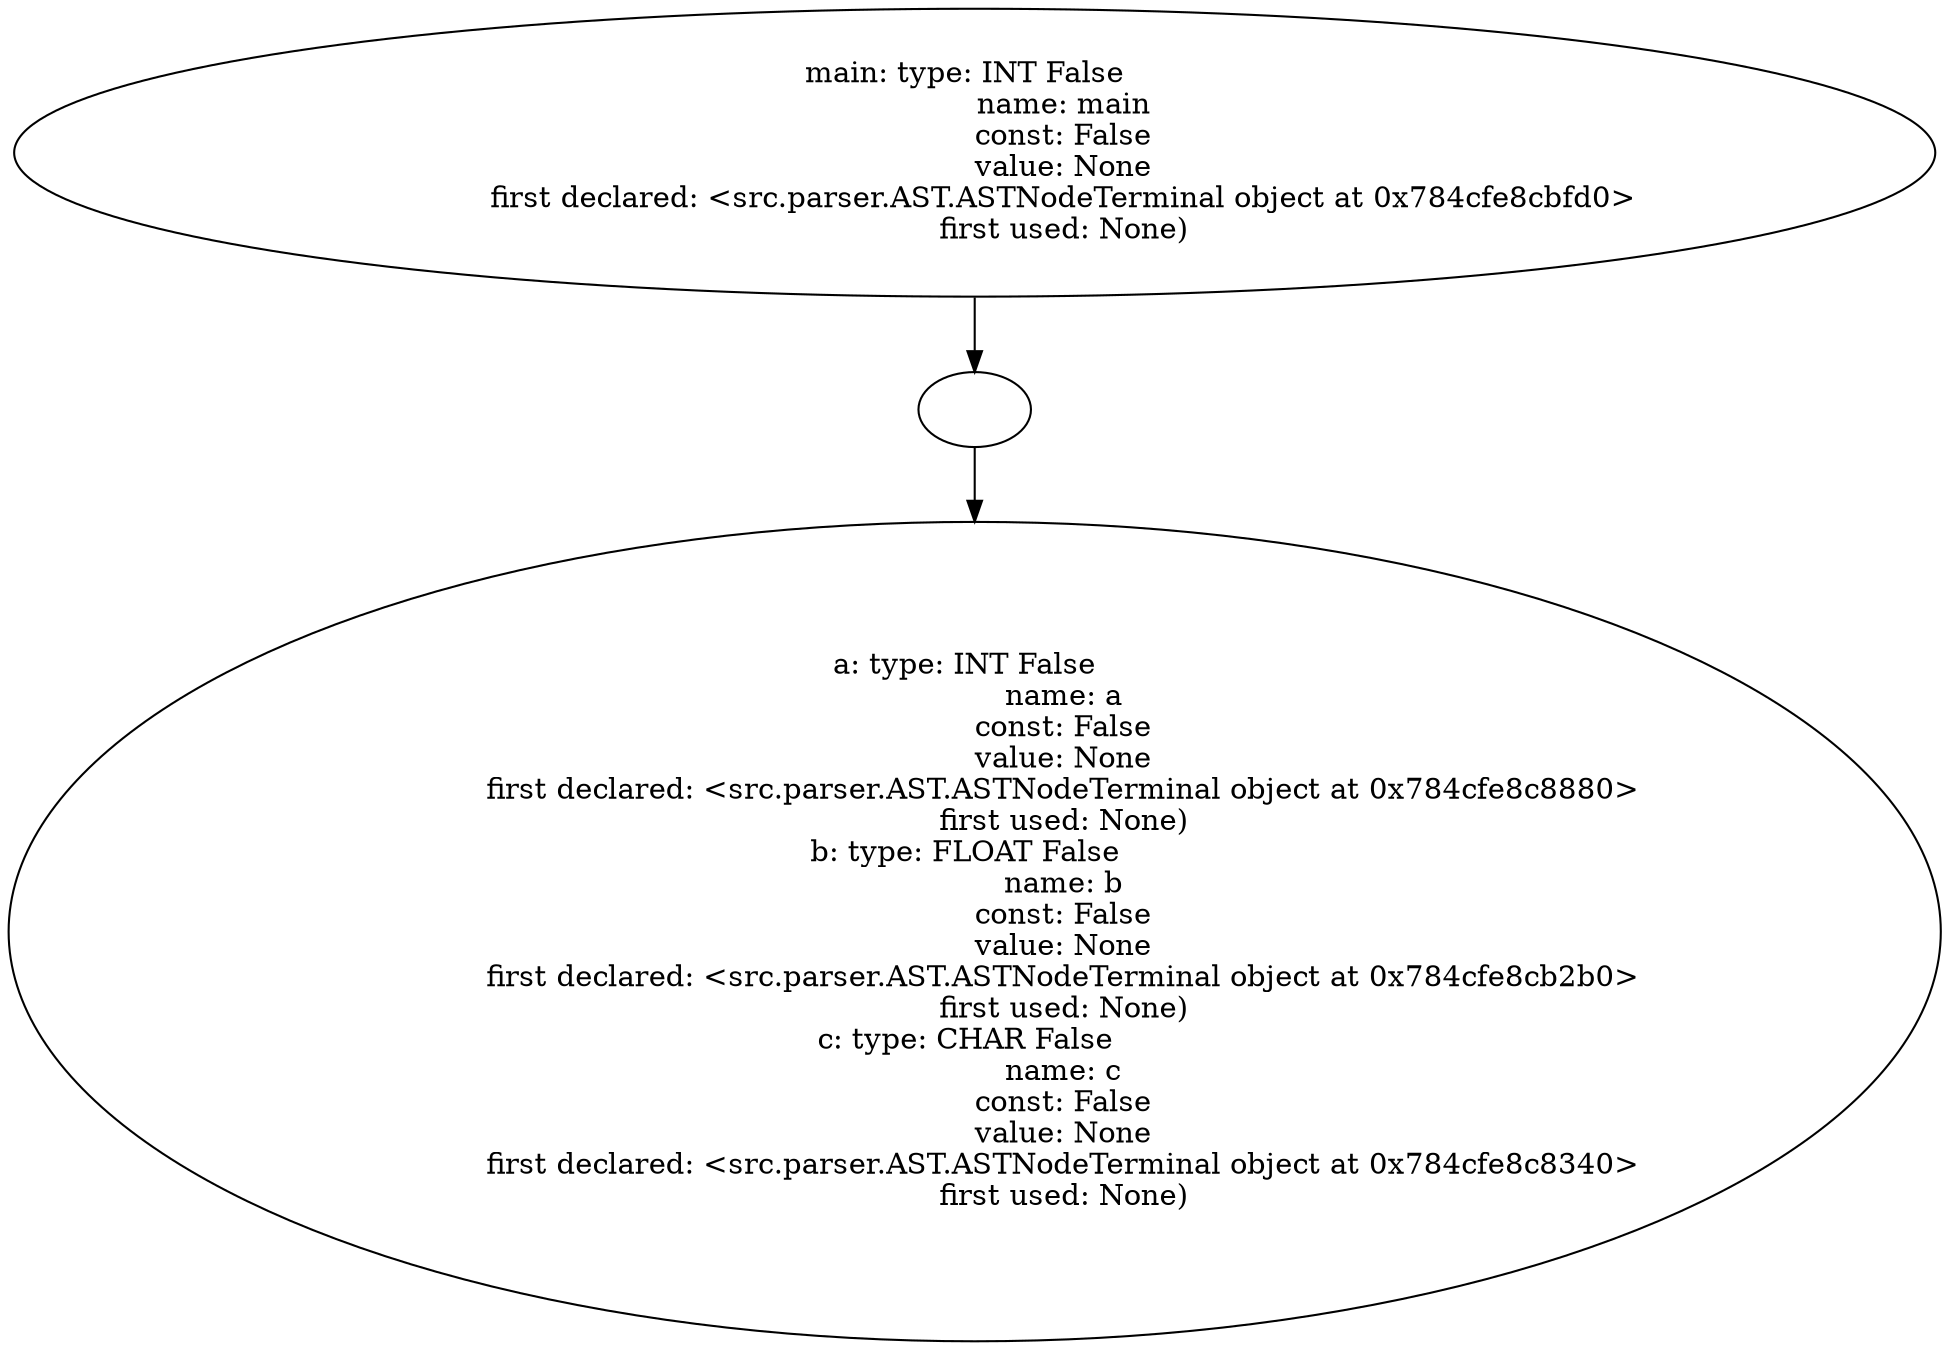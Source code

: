 digraph AST {
  "132272083474976" [label="main: type: INT False  
                   name: main
                   const: False
                   value: None
                   first declared: <src.parser.AST.ASTNodeTerminal object at 0x784cfe8cbfd0>
                   first used: None)"];
  "132272083474976" -> "132272083469456";
  "132272083469456" [label=""];
  "132272083469456" -> "132272083483184";
  "132272083483184" [label="a: type: INT False  
                   name: a
                   const: False
                   value: None
                   first declared: <src.parser.AST.ASTNodeTerminal object at 0x784cfe8c8880>
                   first used: None)
b: type: FLOAT False  
                   name: b
                   const: False
                   value: None
                   first declared: <src.parser.AST.ASTNodeTerminal object at 0x784cfe8cb2b0>
                   first used: None)
c: type: CHAR False  
                   name: c
                   const: False
                   value: None
                   first declared: <src.parser.AST.ASTNodeTerminal object at 0x784cfe8c8340>
                   first used: None)"];
}
